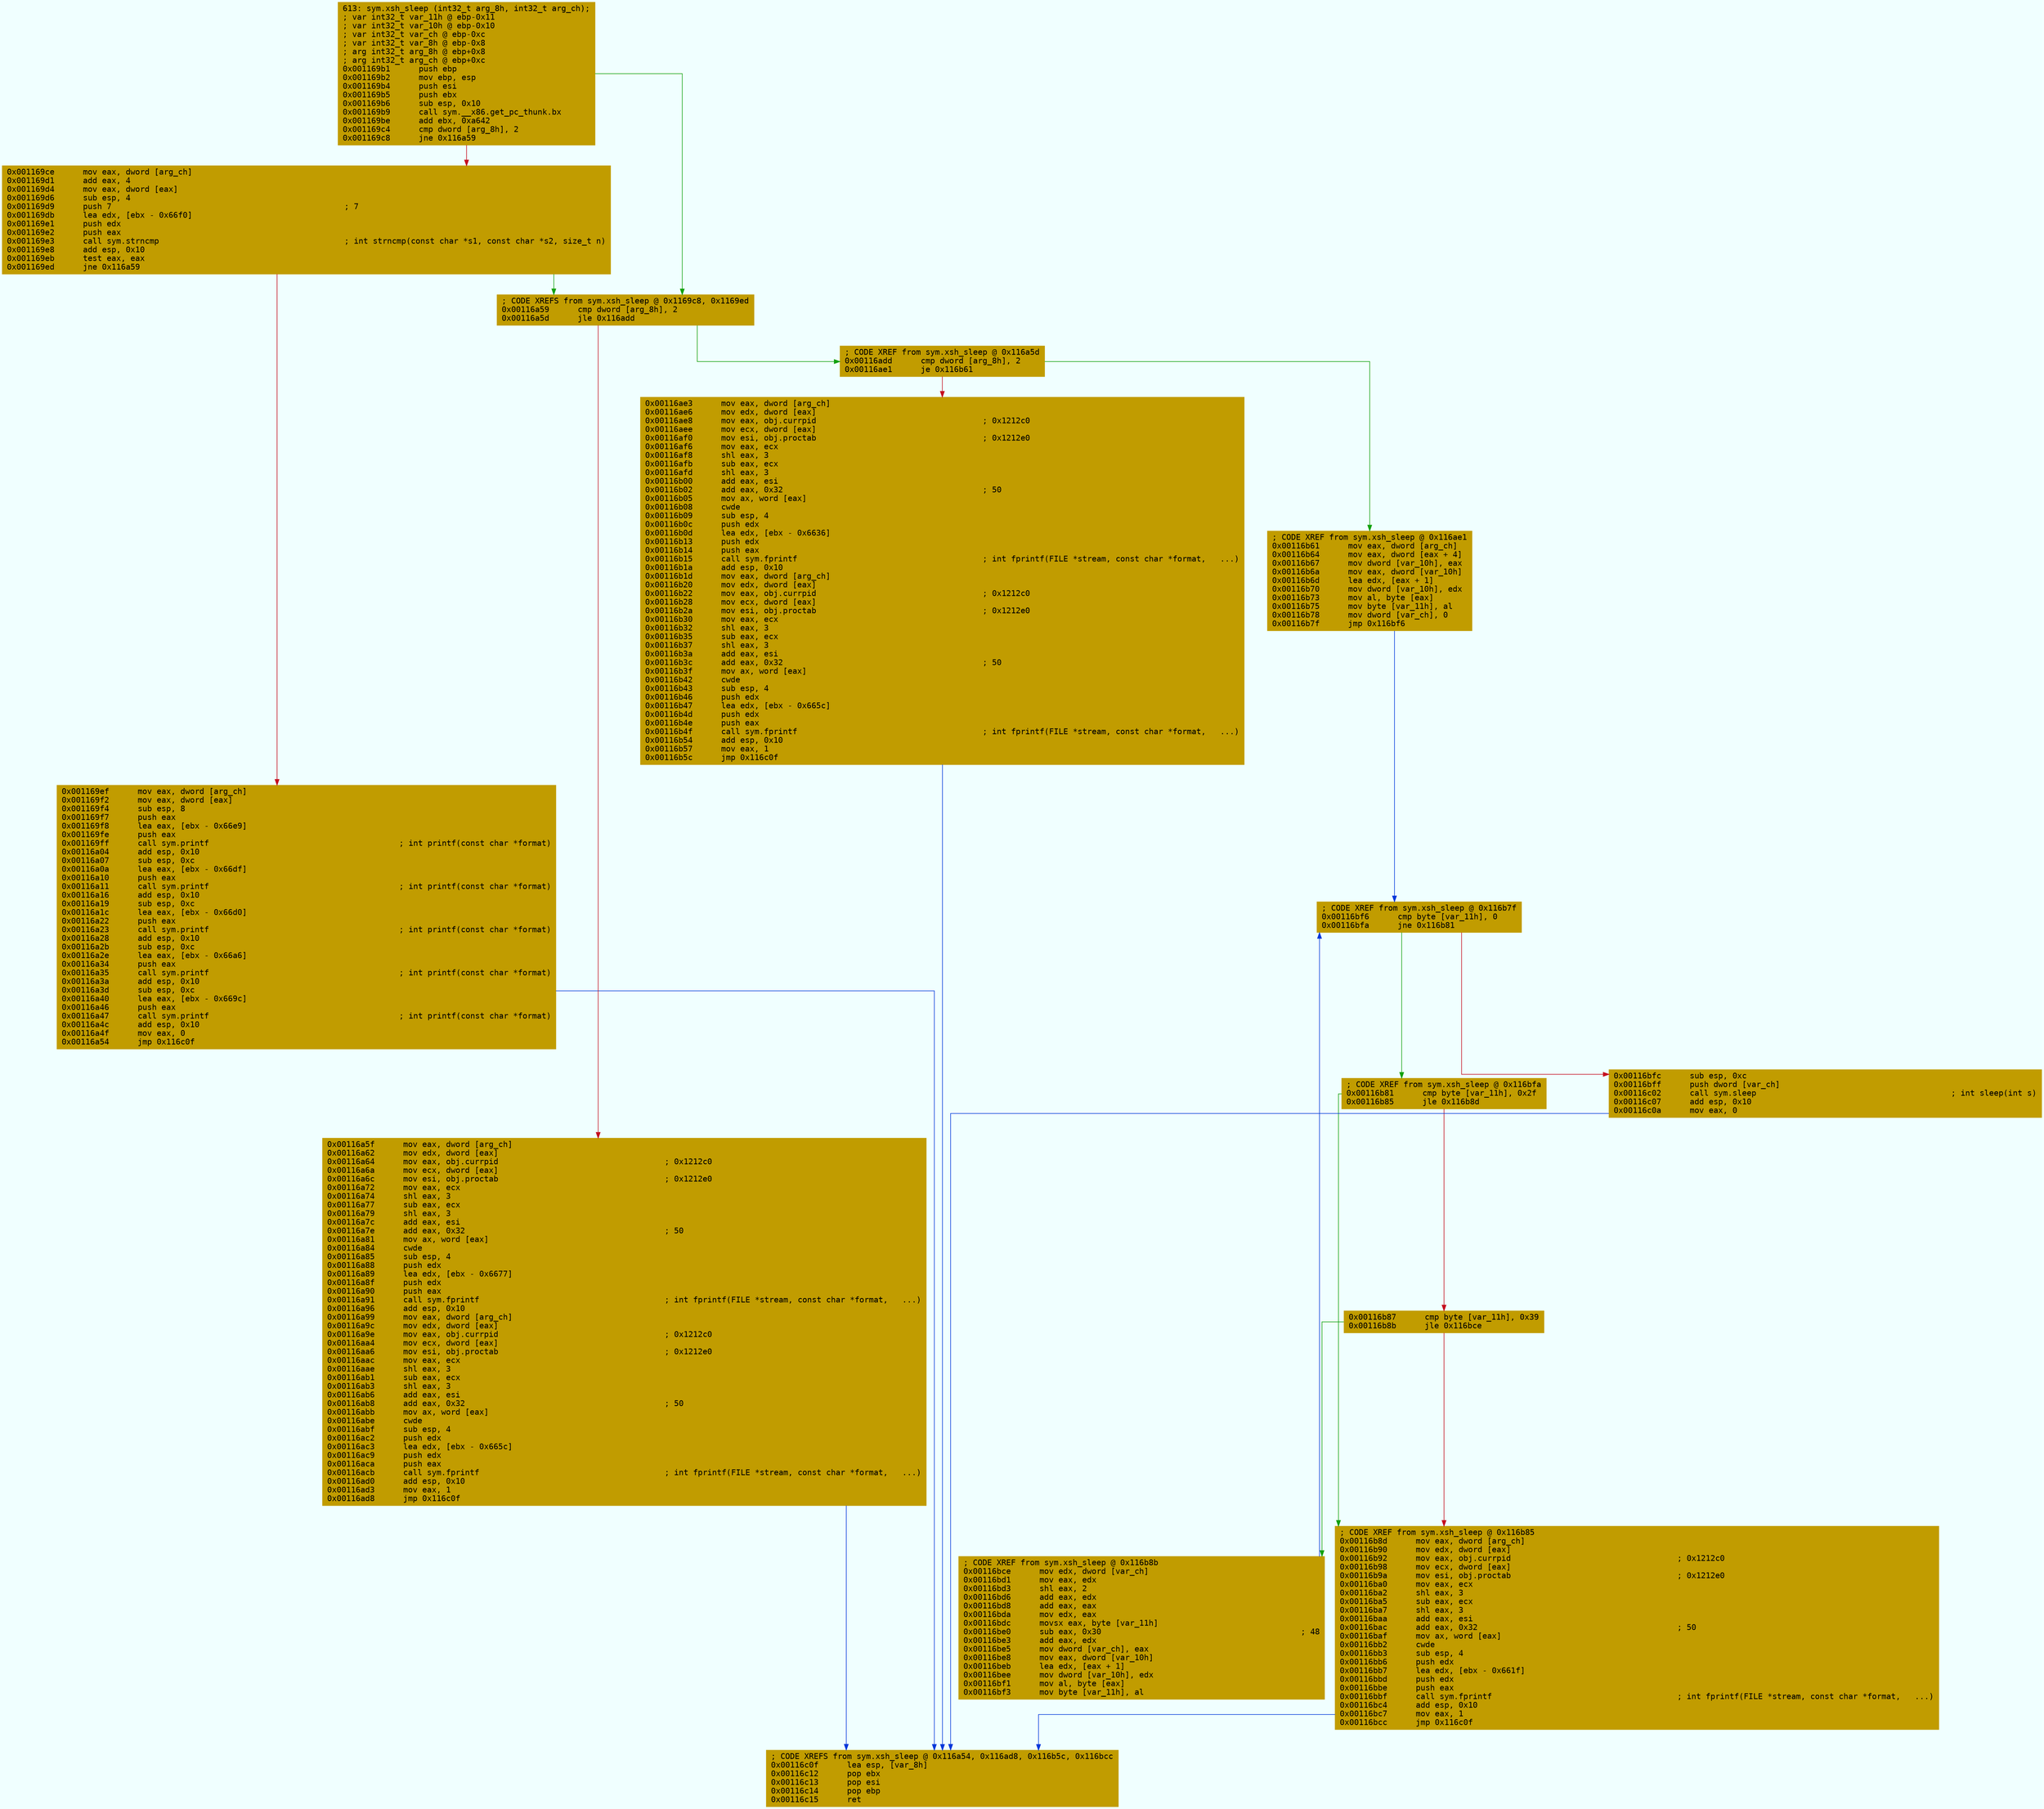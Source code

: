 digraph code {
	graph [bgcolor=azure fontsize=8 fontname="Courier" splines="ortho"];
	node [fillcolor=gray style=filled shape=box];
	edge [arrowhead="normal"];
	"0x001169b1" [URL="sym.xsh_sleep/0x001169b1", fillcolor="#c19c00",color="#c19c00", fontname="Courier",label="613: sym.xsh_sleep (int32_t arg_8h, int32_t arg_ch);\l; var int32_t var_11h @ ebp-0x11\l; var int32_t var_10h @ ebp-0x10\l; var int32_t var_ch @ ebp-0xc\l; var int32_t var_8h @ ebp-0x8\l; arg int32_t arg_8h @ ebp+0x8\l; arg int32_t arg_ch @ ebp+0xc\l0x001169b1      push ebp\l0x001169b2      mov ebp, esp\l0x001169b4      push esi\l0x001169b5      push ebx\l0x001169b6      sub esp, 0x10\l0x001169b9      call sym.__x86.get_pc_thunk.bx\l0x001169be      add ebx, 0xa642\l0x001169c4      cmp dword [arg_8h], 2\l0x001169c8      jne 0x116a59\l"]
	"0x001169ce" [URL="sym.xsh_sleep/0x001169ce", fillcolor="#c19c00",color="#c19c00", fontname="Courier",label="0x001169ce      mov eax, dword [arg_ch]\l0x001169d1      add eax, 4\l0x001169d4      mov eax, dword [eax]\l0x001169d6      sub esp, 4\l0x001169d9      push 7                                                 ; 7\l0x001169db      lea edx, [ebx - 0x66f0]\l0x001169e1      push edx\l0x001169e2      push eax\l0x001169e3      call sym.strncmp                                       ; int strncmp(const char *s1, const char *s2, size_t n)\l0x001169e8      add esp, 0x10\l0x001169eb      test eax, eax\l0x001169ed      jne 0x116a59\l"]
	"0x001169ef" [URL="sym.xsh_sleep/0x001169ef", fillcolor="#c19c00",color="#c19c00", fontname="Courier",label="0x001169ef      mov eax, dword [arg_ch]\l0x001169f2      mov eax, dword [eax]\l0x001169f4      sub esp, 8\l0x001169f7      push eax\l0x001169f8      lea eax, [ebx - 0x66e9]\l0x001169fe      push eax\l0x001169ff      call sym.printf                                        ; int printf(const char *format)\l0x00116a04      add esp, 0x10\l0x00116a07      sub esp, 0xc\l0x00116a0a      lea eax, [ebx - 0x66df]\l0x00116a10      push eax\l0x00116a11      call sym.printf                                        ; int printf(const char *format)\l0x00116a16      add esp, 0x10\l0x00116a19      sub esp, 0xc\l0x00116a1c      lea eax, [ebx - 0x66d0]\l0x00116a22      push eax\l0x00116a23      call sym.printf                                        ; int printf(const char *format)\l0x00116a28      add esp, 0x10\l0x00116a2b      sub esp, 0xc\l0x00116a2e      lea eax, [ebx - 0x66a6]\l0x00116a34      push eax\l0x00116a35      call sym.printf                                        ; int printf(const char *format)\l0x00116a3a      add esp, 0x10\l0x00116a3d      sub esp, 0xc\l0x00116a40      lea eax, [ebx - 0x669c]\l0x00116a46      push eax\l0x00116a47      call sym.printf                                        ; int printf(const char *format)\l0x00116a4c      add esp, 0x10\l0x00116a4f      mov eax, 0\l0x00116a54      jmp 0x116c0f\l"]
	"0x00116a59" [URL="sym.xsh_sleep/0x00116a59", fillcolor="#c19c00",color="#c19c00", fontname="Courier",label="; CODE XREFS from sym.xsh_sleep @ 0x1169c8, 0x1169ed\l0x00116a59      cmp dword [arg_8h], 2\l0x00116a5d      jle 0x116add\l"]
	"0x00116a5f" [URL="sym.xsh_sleep/0x00116a5f", fillcolor="#c19c00",color="#c19c00", fontname="Courier",label="0x00116a5f      mov eax, dword [arg_ch]\l0x00116a62      mov edx, dword [eax]\l0x00116a64      mov eax, obj.currpid                                   ; 0x1212c0\l0x00116a6a      mov ecx, dword [eax]\l0x00116a6c      mov esi, obj.proctab                                   ; 0x1212e0\l0x00116a72      mov eax, ecx\l0x00116a74      shl eax, 3\l0x00116a77      sub eax, ecx\l0x00116a79      shl eax, 3\l0x00116a7c      add eax, esi\l0x00116a7e      add eax, 0x32                                          ; 50\l0x00116a81      mov ax, word [eax]\l0x00116a84      cwde\l0x00116a85      sub esp, 4\l0x00116a88      push edx\l0x00116a89      lea edx, [ebx - 0x6677]\l0x00116a8f      push edx\l0x00116a90      push eax\l0x00116a91      call sym.fprintf                                       ; int fprintf(FILE *stream, const char *format,   ...)\l0x00116a96      add esp, 0x10\l0x00116a99      mov eax, dword [arg_ch]\l0x00116a9c      mov edx, dword [eax]\l0x00116a9e      mov eax, obj.currpid                                   ; 0x1212c0\l0x00116aa4      mov ecx, dword [eax]\l0x00116aa6      mov esi, obj.proctab                                   ; 0x1212e0\l0x00116aac      mov eax, ecx\l0x00116aae      shl eax, 3\l0x00116ab1      sub eax, ecx\l0x00116ab3      shl eax, 3\l0x00116ab6      add eax, esi\l0x00116ab8      add eax, 0x32                                          ; 50\l0x00116abb      mov ax, word [eax]\l0x00116abe      cwde\l0x00116abf      sub esp, 4\l0x00116ac2      push edx\l0x00116ac3      lea edx, [ebx - 0x665c]\l0x00116ac9      push edx\l0x00116aca      push eax\l0x00116acb      call sym.fprintf                                       ; int fprintf(FILE *stream, const char *format,   ...)\l0x00116ad0      add esp, 0x10\l0x00116ad3      mov eax, 1\l0x00116ad8      jmp 0x116c0f\l"]
	"0x00116add" [URL="sym.xsh_sleep/0x00116add", fillcolor="#c19c00",color="#c19c00", fontname="Courier",label="; CODE XREF from sym.xsh_sleep @ 0x116a5d\l0x00116add      cmp dword [arg_8h], 2\l0x00116ae1      je 0x116b61\l"]
	"0x00116ae3" [URL="sym.xsh_sleep/0x00116ae3", fillcolor="#c19c00",color="#c19c00", fontname="Courier",label="0x00116ae3      mov eax, dword [arg_ch]\l0x00116ae6      mov edx, dword [eax]\l0x00116ae8      mov eax, obj.currpid                                   ; 0x1212c0\l0x00116aee      mov ecx, dword [eax]\l0x00116af0      mov esi, obj.proctab                                   ; 0x1212e0\l0x00116af6      mov eax, ecx\l0x00116af8      shl eax, 3\l0x00116afb      sub eax, ecx\l0x00116afd      shl eax, 3\l0x00116b00      add eax, esi\l0x00116b02      add eax, 0x32                                          ; 50\l0x00116b05      mov ax, word [eax]\l0x00116b08      cwde\l0x00116b09      sub esp, 4\l0x00116b0c      push edx\l0x00116b0d      lea edx, [ebx - 0x6636]\l0x00116b13      push edx\l0x00116b14      push eax\l0x00116b15      call sym.fprintf                                       ; int fprintf(FILE *stream, const char *format,   ...)\l0x00116b1a      add esp, 0x10\l0x00116b1d      mov eax, dword [arg_ch]\l0x00116b20      mov edx, dword [eax]\l0x00116b22      mov eax, obj.currpid                                   ; 0x1212c0\l0x00116b28      mov ecx, dword [eax]\l0x00116b2a      mov esi, obj.proctab                                   ; 0x1212e0\l0x00116b30      mov eax, ecx\l0x00116b32      shl eax, 3\l0x00116b35      sub eax, ecx\l0x00116b37      shl eax, 3\l0x00116b3a      add eax, esi\l0x00116b3c      add eax, 0x32                                          ; 50\l0x00116b3f      mov ax, word [eax]\l0x00116b42      cwde\l0x00116b43      sub esp, 4\l0x00116b46      push edx\l0x00116b47      lea edx, [ebx - 0x665c]\l0x00116b4d      push edx\l0x00116b4e      push eax\l0x00116b4f      call sym.fprintf                                       ; int fprintf(FILE *stream, const char *format,   ...)\l0x00116b54      add esp, 0x10\l0x00116b57      mov eax, 1\l0x00116b5c      jmp 0x116c0f\l"]
	"0x00116b61" [URL="sym.xsh_sleep/0x00116b61", fillcolor="#c19c00",color="#c19c00", fontname="Courier",label="; CODE XREF from sym.xsh_sleep @ 0x116ae1\l0x00116b61      mov eax, dword [arg_ch]\l0x00116b64      mov eax, dword [eax + 4]\l0x00116b67      mov dword [var_10h], eax\l0x00116b6a      mov eax, dword [var_10h]\l0x00116b6d      lea edx, [eax + 1]\l0x00116b70      mov dword [var_10h], edx\l0x00116b73      mov al, byte [eax]\l0x00116b75      mov byte [var_11h], al\l0x00116b78      mov dword [var_ch], 0\l0x00116b7f      jmp 0x116bf6\l"]
	"0x00116b81" [URL="sym.xsh_sleep/0x00116b81", fillcolor="#c19c00",color="#c19c00", fontname="Courier",label="; CODE XREF from sym.xsh_sleep @ 0x116bfa\l0x00116b81      cmp byte [var_11h], 0x2f\l0x00116b85      jle 0x116b8d\l"]
	"0x00116b87" [URL="sym.xsh_sleep/0x00116b87", fillcolor="#c19c00",color="#c19c00", fontname="Courier",label="0x00116b87      cmp byte [var_11h], 0x39\l0x00116b8b      jle 0x116bce\l"]
	"0x00116b8d" [URL="sym.xsh_sleep/0x00116b8d", fillcolor="#c19c00",color="#c19c00", fontname="Courier",label="; CODE XREF from sym.xsh_sleep @ 0x116b85\l0x00116b8d      mov eax, dword [arg_ch]\l0x00116b90      mov edx, dword [eax]\l0x00116b92      mov eax, obj.currpid                                   ; 0x1212c0\l0x00116b98      mov ecx, dword [eax]\l0x00116b9a      mov esi, obj.proctab                                   ; 0x1212e0\l0x00116ba0      mov eax, ecx\l0x00116ba2      shl eax, 3\l0x00116ba5      sub eax, ecx\l0x00116ba7      shl eax, 3\l0x00116baa      add eax, esi\l0x00116bac      add eax, 0x32                                          ; 50\l0x00116baf      mov ax, word [eax]\l0x00116bb2      cwde\l0x00116bb3      sub esp, 4\l0x00116bb6      push edx\l0x00116bb7      lea edx, [ebx - 0x661f]\l0x00116bbd      push edx\l0x00116bbe      push eax\l0x00116bbf      call sym.fprintf                                       ; int fprintf(FILE *stream, const char *format,   ...)\l0x00116bc4      add esp, 0x10\l0x00116bc7      mov eax, 1\l0x00116bcc      jmp 0x116c0f\l"]
	"0x00116bce" [URL="sym.xsh_sleep/0x00116bce", fillcolor="#c19c00",color="#c19c00", fontname="Courier",label="; CODE XREF from sym.xsh_sleep @ 0x116b8b\l0x00116bce      mov edx, dword [var_ch]\l0x00116bd1      mov eax, edx\l0x00116bd3      shl eax, 2\l0x00116bd6      add eax, edx\l0x00116bd8      add eax, eax\l0x00116bda      mov edx, eax\l0x00116bdc      movsx eax, byte [var_11h]\l0x00116be0      sub eax, 0x30                                          ; 48\l0x00116be3      add eax, edx\l0x00116be5      mov dword [var_ch], eax\l0x00116be8      mov eax, dword [var_10h]\l0x00116beb      lea edx, [eax + 1]\l0x00116bee      mov dword [var_10h], edx\l0x00116bf1      mov al, byte [eax]\l0x00116bf3      mov byte [var_11h], al\l"]
	"0x00116bf6" [URL="sym.xsh_sleep/0x00116bf6", fillcolor="#c19c00",color="#c19c00", fontname="Courier",label="; CODE XREF from sym.xsh_sleep @ 0x116b7f\l0x00116bf6      cmp byte [var_11h], 0\l0x00116bfa      jne 0x116b81\l"]
	"0x00116bfc" [URL="sym.xsh_sleep/0x00116bfc", fillcolor="#c19c00",color="#c19c00", fontname="Courier",label="0x00116bfc      sub esp, 0xc\l0x00116bff      push dword [var_ch]\l0x00116c02      call sym.sleep                                         ; int sleep(int s)\l0x00116c07      add esp, 0x10\l0x00116c0a      mov eax, 0\l"]
	"0x00116c0f" [URL="sym.xsh_sleep/0x00116c0f", fillcolor="#c19c00",color="#c19c00", fontname="Courier",label="; CODE XREFS from sym.xsh_sleep @ 0x116a54, 0x116ad8, 0x116b5c, 0x116bcc\l0x00116c0f      lea esp, [var_8h]\l0x00116c12      pop ebx\l0x00116c13      pop esi\l0x00116c14      pop ebp\l0x00116c15      ret\l"]
        "0x001169b1" -> "0x00116a59" [color="#13a10e"];
        "0x001169b1" -> "0x001169ce" [color="#c50f1f"];
        "0x001169ce" -> "0x00116a59" [color="#13a10e"];
        "0x001169ce" -> "0x001169ef" [color="#c50f1f"];
        "0x001169ef" -> "0x00116c0f" [color="#0037da"];
        "0x00116a59" -> "0x00116add" [color="#13a10e"];
        "0x00116a59" -> "0x00116a5f" [color="#c50f1f"];
        "0x00116a5f" -> "0x00116c0f" [color="#0037da"];
        "0x00116add" -> "0x00116b61" [color="#13a10e"];
        "0x00116add" -> "0x00116ae3" [color="#c50f1f"];
        "0x00116ae3" -> "0x00116c0f" [color="#0037da"];
        "0x00116b61" -> "0x00116bf6" [color="#0037da"];
        "0x00116b81" -> "0x00116b8d" [color="#13a10e"];
        "0x00116b81" -> "0x00116b87" [color="#c50f1f"];
        "0x00116b87" -> "0x00116bce" [color="#13a10e"];
        "0x00116b87" -> "0x00116b8d" [color="#c50f1f"];
        "0x00116b8d" -> "0x00116c0f" [color="#0037da"];
        "0x00116bce" -> "0x00116bf6" [color="#0037da"];
        "0x00116bf6" -> "0x00116b81" [color="#13a10e"];
        "0x00116bf6" -> "0x00116bfc" [color="#c50f1f"];
        "0x00116bfc" -> "0x00116c0f" [color="#0037da"];
}
